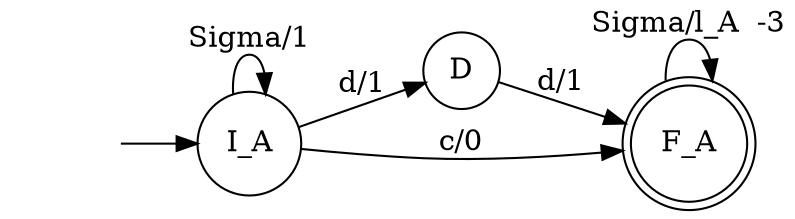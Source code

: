 digraph Automaton {rankdir = LR;
initial [shape=plaintext,label=""];
initial -> I_A;
D [shape=circle,label="D"];
D -> F_A [label="d/1"]
F_A [shape=doublecircle,label="F_A"];
F_A -> F_A [label="\Sigma/l_A  -3"]
I_A [shape=circle,label="I_A"];
I_A -> F_A [label="c/0"]
I_A -> D [label="d/1"]
I_A -> I_A [label="\Sigma/1"]
}

